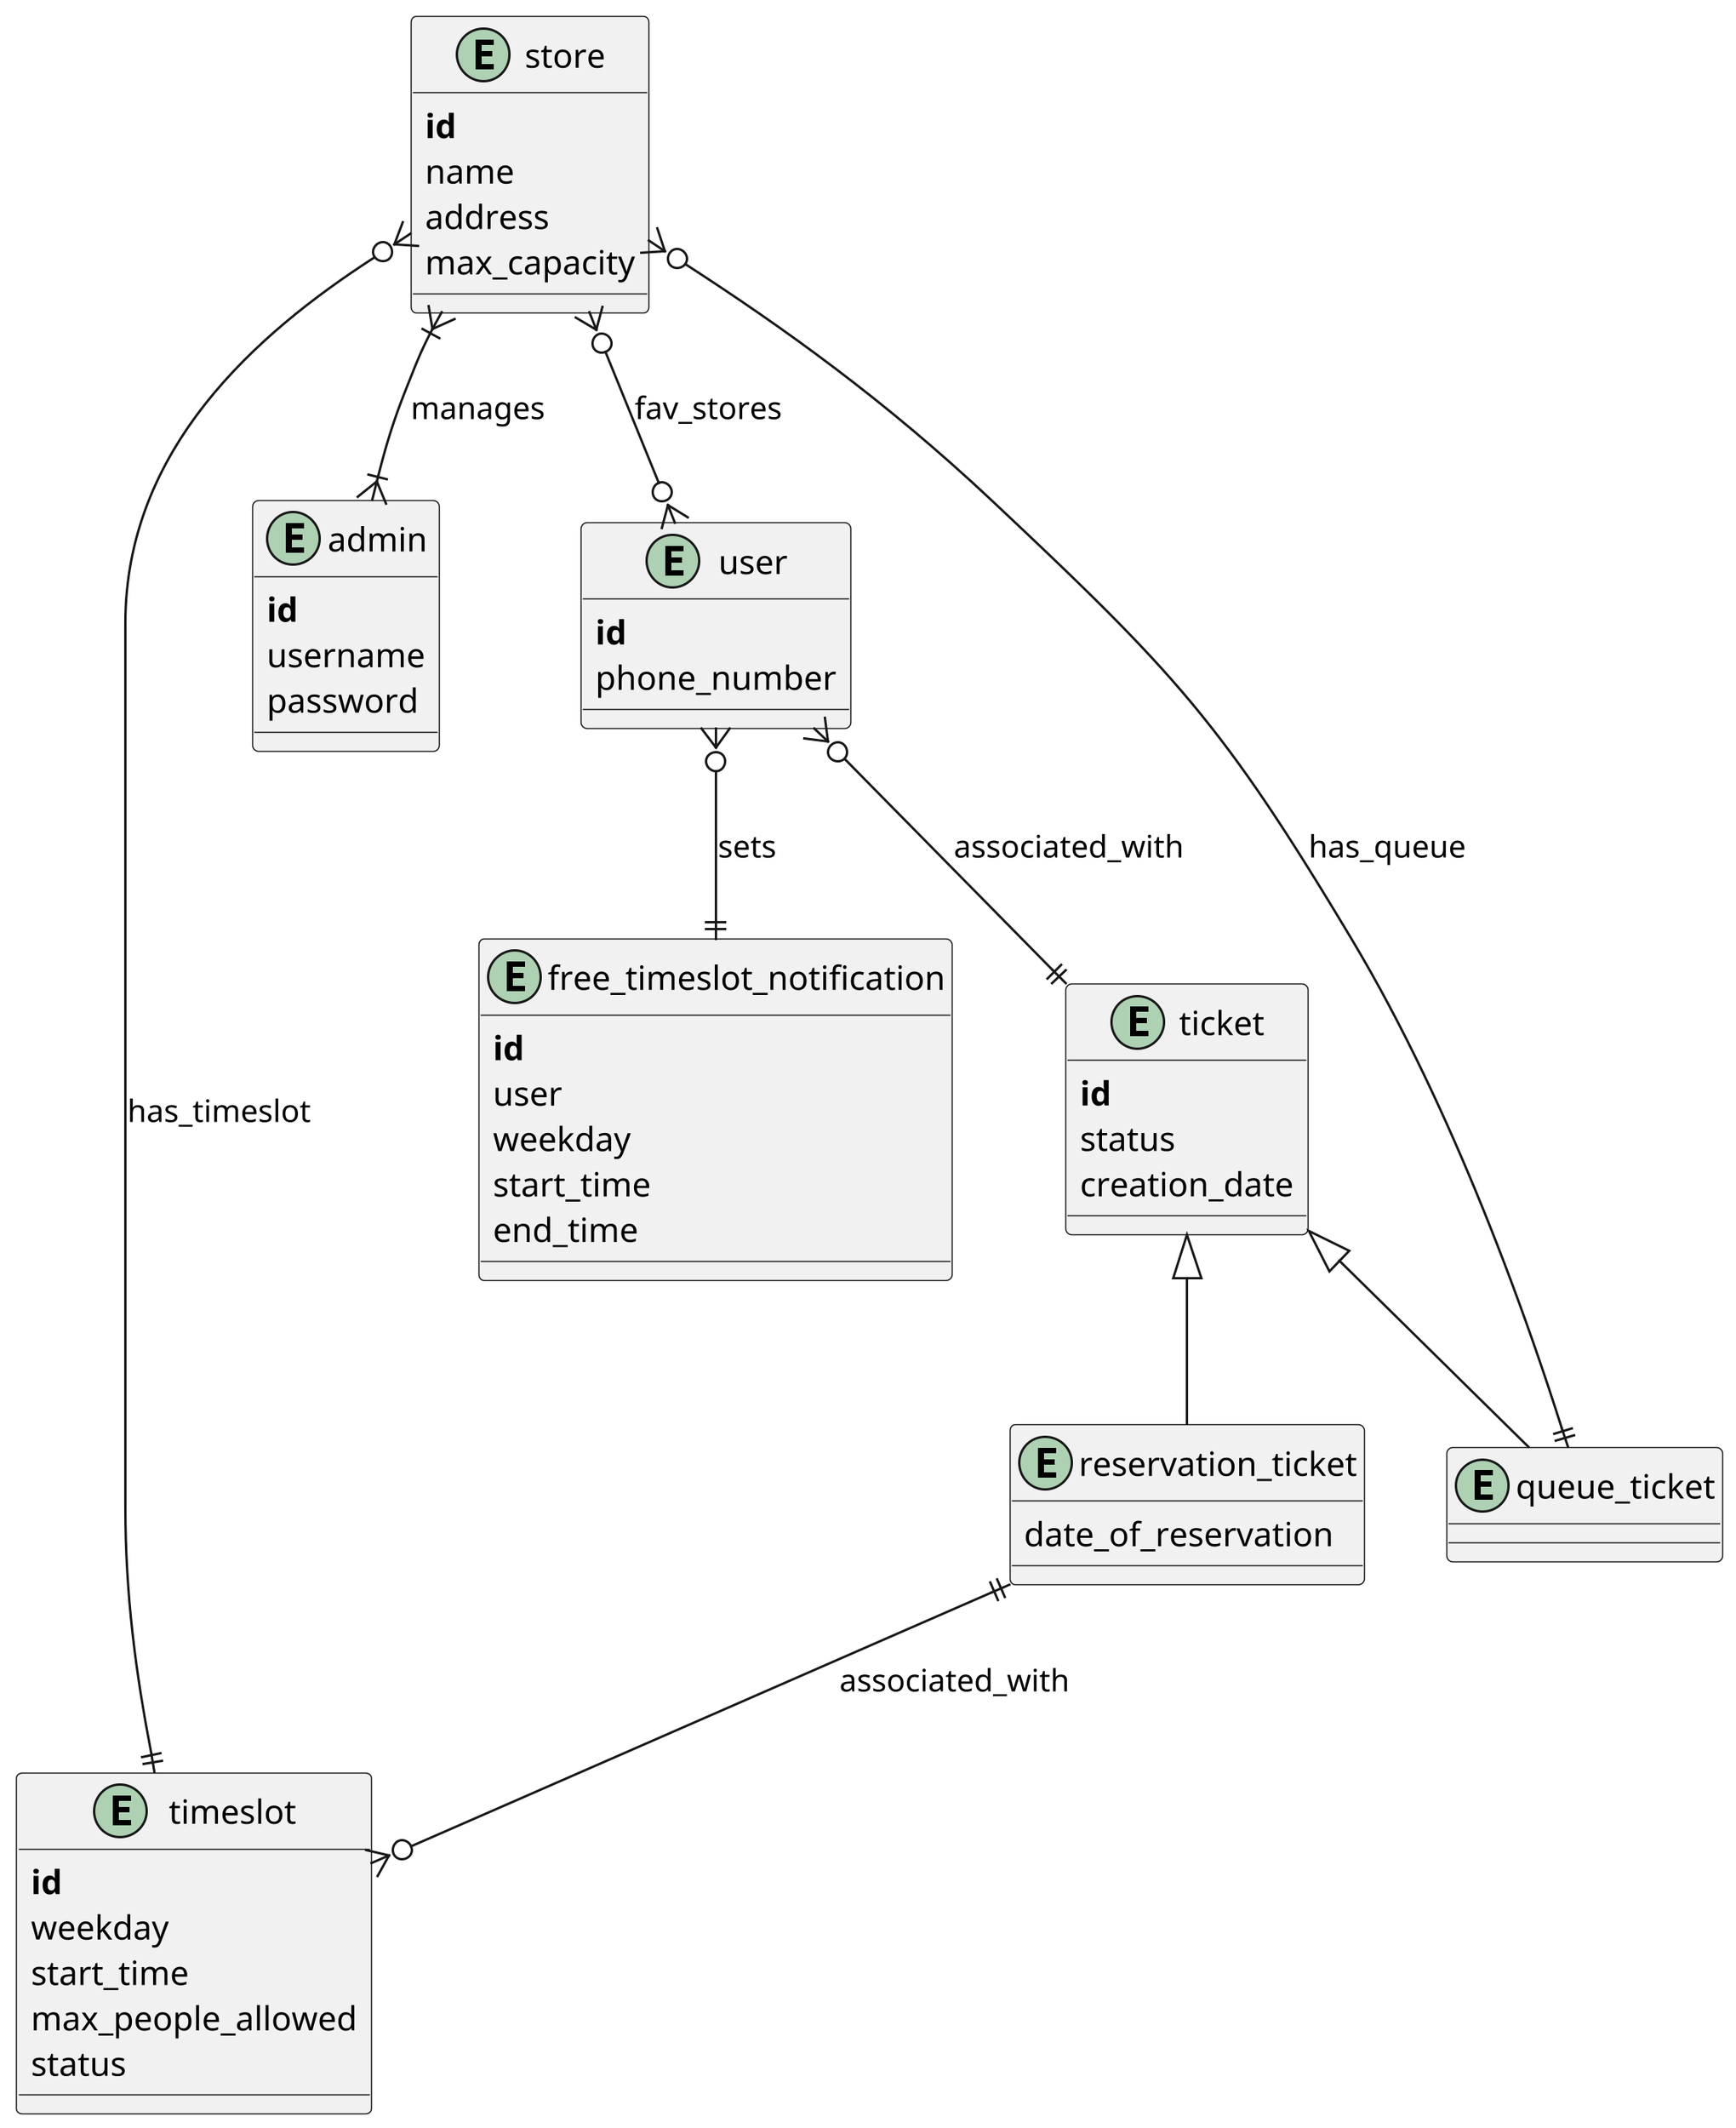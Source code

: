 @startuml db_structure

skinparam {
   dpi 300
}

'..... ENTITIES START......'
together {
    entity ticket{
        **id**
        status
        creation_date
    }

    entity queue_ticket { 

    }

    entity reservation_ticket{
            date_of_reservation
    }
}

together {
    entity user{
        **id**
        phone_number
    }
    entity free_timeslot_notification{
        **id**
        user
        weekday
        start_time
        end_time
    }
}

entity timeslot{
    **id**
    weekday
    start_time
    max_people_allowed
    status
}

entity store{
    **id**
    name
    address
    max_capacity
}

entity admin{
    **id**
    username
    password
}



'.... ENTITIES END ....'


'.... RELATIONS START....'
store }|--|{ admin : manages
store }o--|| queue_ticket : has_queue
store }o--|| timeslot : has_timeslot
store }o--o{ user : fav_stores


user }o--|| ticket : associated_with
user }o--|| free_timeslot_notification : sets

ticket <|-- queue_ticket
ticket <|-- reservation_ticket

reservation_ticket ||--o{ timeslot : associated_with


'.... RELATIONS END .....'



@enduml